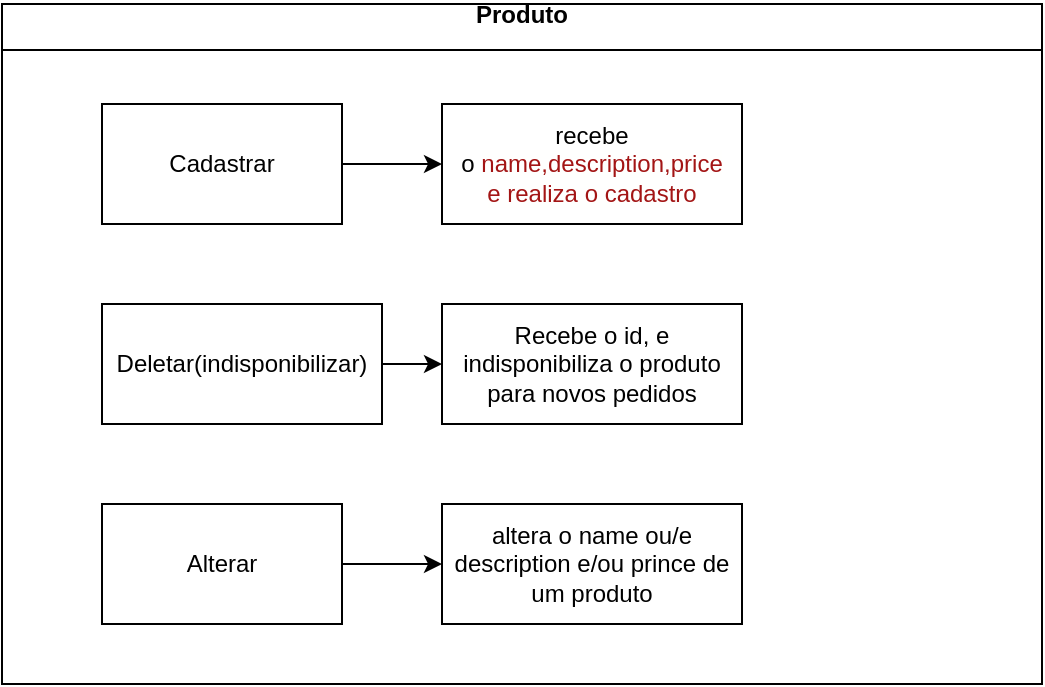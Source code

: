 <mxfile version="20.1.1" type="device"><diagram id="C5RBs43oDa-KdzZeNtuy" name="Page-1"><mxGraphModel dx="868" dy="446" grid="1" gridSize="10" guides="1" tooltips="1" connect="1" arrows="1" fold="1" page="1" pageScale="1" pageWidth="827" pageHeight="1169" math="0" shadow="0"><root><mxCell id="WIyWlLk6GJQsqaUBKTNV-0"/><mxCell id="WIyWlLk6GJQsqaUBKTNV-1" parent="WIyWlLk6GJQsqaUBKTNV-0"/><mxCell id="sElK-9_K44WAW2PP1Sgw-1" value="Produto&#10;" style="swimlane;" vertex="1" parent="WIyWlLk6GJQsqaUBKTNV-1"><mxGeometry x="30" y="30" width="520" height="340" as="geometry"/></mxCell><mxCell id="sElK-9_K44WAW2PP1Sgw-2" value="Cadastrar&lt;br&gt;" style="rounded=0;whiteSpace=wrap;html=1;" vertex="1" parent="sElK-9_K44WAW2PP1Sgw-1"><mxGeometry x="50" y="50" width="120" height="60" as="geometry"/></mxCell><mxCell id="sElK-9_K44WAW2PP1Sgw-9" style="edgeStyle=orthogonalEdgeStyle;rounded=0;orthogonalLoop=1;jettySize=auto;html=1;exitX=1;exitY=0.5;exitDx=0;exitDy=0;" edge="1" parent="sElK-9_K44WAW2PP1Sgw-1" source="sElK-9_K44WAW2PP1Sgw-4" target="sElK-9_K44WAW2PP1Sgw-8"><mxGeometry relative="1" as="geometry"/></mxCell><mxCell id="sElK-9_K44WAW2PP1Sgw-4" value="Deletar(indisponibilizar)" style="rounded=0;whiteSpace=wrap;html=1;" vertex="1" parent="sElK-9_K44WAW2PP1Sgw-1"><mxGeometry x="50" y="150" width="140" height="60" as="geometry"/></mxCell><mxCell id="sElK-9_K44WAW2PP1Sgw-12" style="edgeStyle=orthogonalEdgeStyle;rounded=0;orthogonalLoop=1;jettySize=auto;html=1;exitX=1;exitY=0.5;exitDx=0;exitDy=0;" edge="1" parent="sElK-9_K44WAW2PP1Sgw-1" source="sElK-9_K44WAW2PP1Sgw-3" target="sElK-9_K44WAW2PP1Sgw-11"><mxGeometry relative="1" as="geometry"/></mxCell><mxCell id="sElK-9_K44WAW2PP1Sgw-3" value="Alterar&lt;br&gt;" style="rounded=0;whiteSpace=wrap;html=1;" vertex="1" parent="sElK-9_K44WAW2PP1Sgw-1"><mxGeometry x="50" y="250" width="120" height="60" as="geometry"/></mxCell><mxCell id="sElK-9_K44WAW2PP1Sgw-7" value="recebe o&amp;nbsp;&lt;span style=&quot;color: rgb(163, 21, 21); background-color: rgb(255, 255, 254);&quot;&gt;name,description,price&lt;br&gt;e realiza o cadastro&lt;br&gt;&lt;/span&gt;" style="rounded=0;whiteSpace=wrap;html=1;" vertex="1" parent="sElK-9_K44WAW2PP1Sgw-1"><mxGeometry x="220" y="50" width="150" height="60" as="geometry"/></mxCell><mxCell id="sElK-9_K44WAW2PP1Sgw-6" style="edgeStyle=orthogonalEdgeStyle;rounded=0;orthogonalLoop=1;jettySize=auto;html=1;exitX=1;exitY=0.5;exitDx=0;exitDy=0;" edge="1" parent="sElK-9_K44WAW2PP1Sgw-1" source="sElK-9_K44WAW2PP1Sgw-2" target="sElK-9_K44WAW2PP1Sgw-7"><mxGeometry relative="1" as="geometry"><mxPoint x="250" y="80" as="targetPoint"/></mxGeometry></mxCell><mxCell id="sElK-9_K44WAW2PP1Sgw-8" value="Recebe o id, e indisponibiliza o produto para novos pedidos" style="rounded=0;whiteSpace=wrap;html=1;" vertex="1" parent="sElK-9_K44WAW2PP1Sgw-1"><mxGeometry x="220" y="150" width="150" height="60" as="geometry"/></mxCell><mxCell id="sElK-9_K44WAW2PP1Sgw-11" value="altera o name ou/e description e/ou prince de um produto&lt;br&gt;" style="rounded=0;whiteSpace=wrap;html=1;" vertex="1" parent="sElK-9_K44WAW2PP1Sgw-1"><mxGeometry x="220" y="250" width="150" height="60" as="geometry"/></mxCell></root></mxGraphModel></diagram></mxfile>